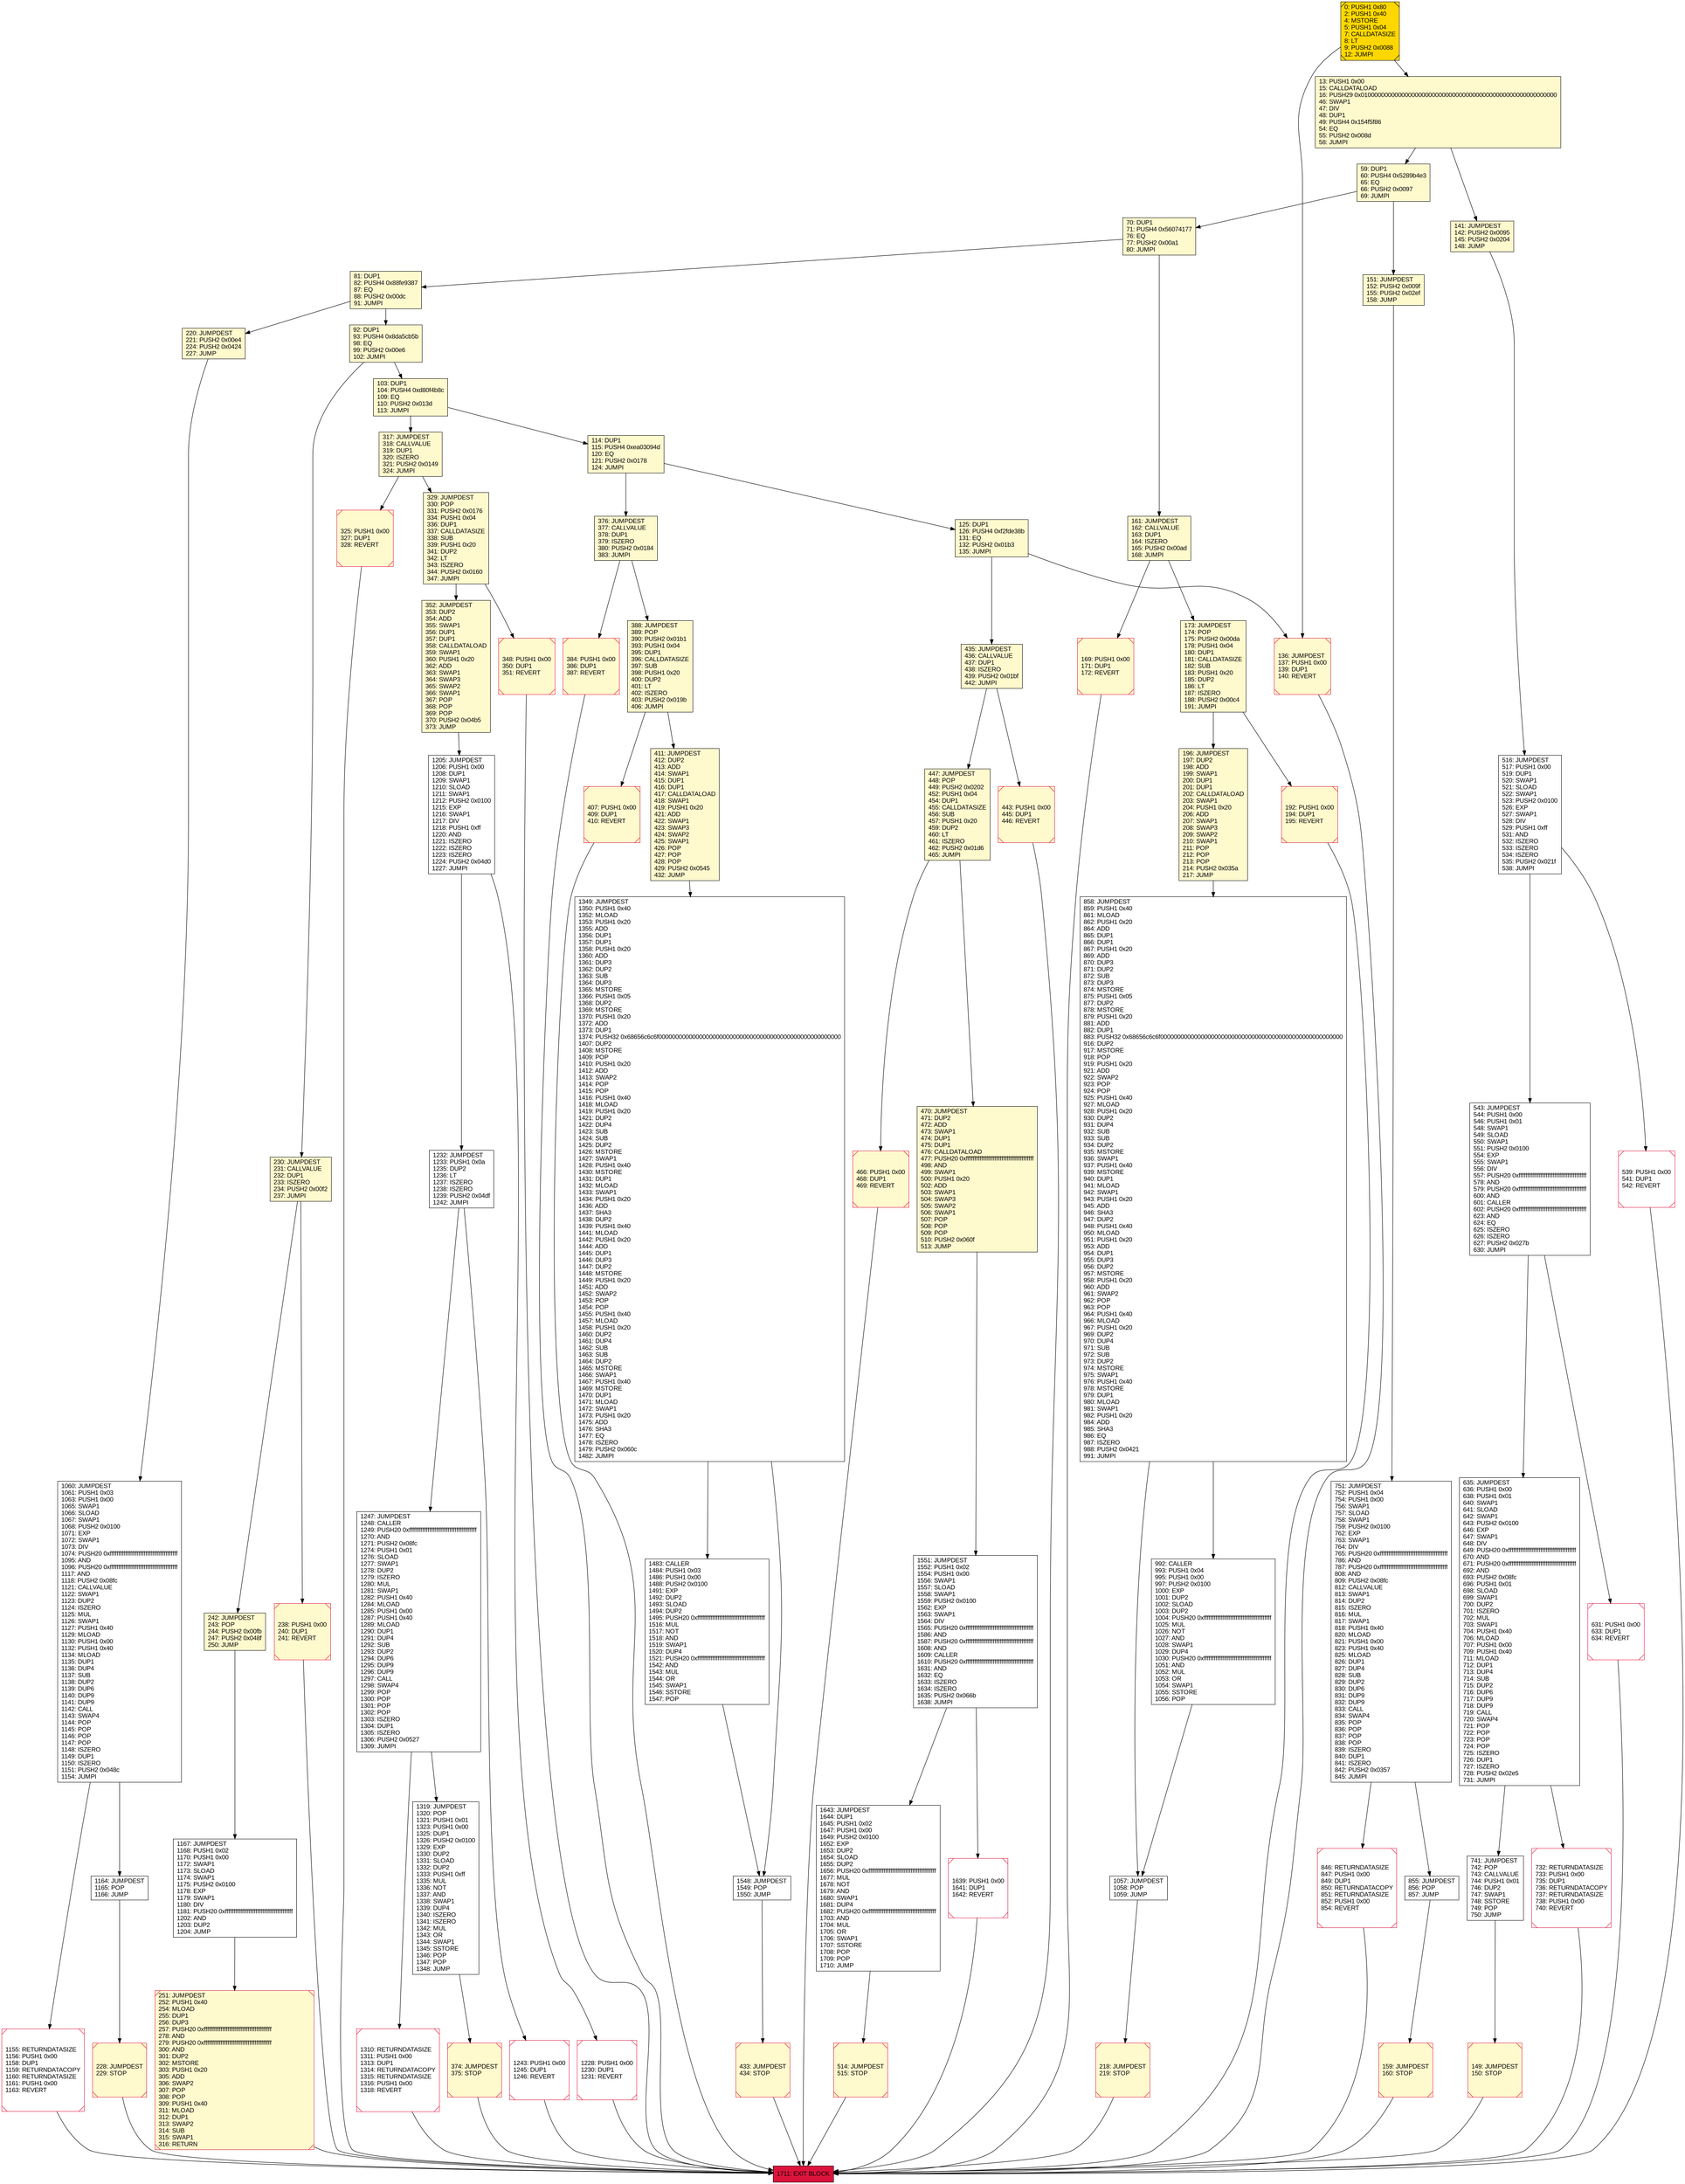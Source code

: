digraph G {
bgcolor=transparent rankdir=UD;
node [shape=box style=filled color=black fillcolor=white fontname=arial fontcolor=black];
149 [label="149: JUMPDEST\l150: STOP\l" fillcolor=lemonchiffon shape=Msquare color=crimson ];
858 [label="858: JUMPDEST\l859: PUSH1 0x40\l861: MLOAD\l862: PUSH1 0x20\l864: ADD\l865: DUP1\l866: DUP1\l867: PUSH1 0x20\l869: ADD\l870: DUP3\l871: DUP2\l872: SUB\l873: DUP3\l874: MSTORE\l875: PUSH1 0x05\l877: DUP2\l878: MSTORE\l879: PUSH1 0x20\l881: ADD\l882: DUP1\l883: PUSH32 0x68656c6c6f000000000000000000000000000000000000000000000000000000\l916: DUP2\l917: MSTORE\l918: POP\l919: PUSH1 0x20\l921: ADD\l922: SWAP2\l923: POP\l924: POP\l925: PUSH1 0x40\l927: MLOAD\l928: PUSH1 0x20\l930: DUP2\l931: DUP4\l932: SUB\l933: SUB\l934: DUP2\l935: MSTORE\l936: SWAP1\l937: PUSH1 0x40\l939: MSTORE\l940: DUP1\l941: MLOAD\l942: SWAP1\l943: PUSH1 0x20\l945: ADD\l946: SHA3\l947: DUP2\l948: PUSH1 0x40\l950: MLOAD\l951: PUSH1 0x20\l953: ADD\l954: DUP1\l955: DUP3\l956: DUP2\l957: MSTORE\l958: PUSH1 0x20\l960: ADD\l961: SWAP2\l962: POP\l963: POP\l964: PUSH1 0x40\l966: MLOAD\l967: PUSH1 0x20\l969: DUP2\l970: DUP4\l971: SUB\l972: SUB\l973: DUP2\l974: MSTORE\l975: SWAP1\l976: PUSH1 0x40\l978: MSTORE\l979: DUP1\l980: MLOAD\l981: SWAP1\l982: PUSH1 0x20\l984: ADD\l985: SHA3\l986: EQ\l987: ISZERO\l988: PUSH2 0x0421\l991: JUMPI\l" ];
1310 [label="1310: RETURNDATASIZE\l1311: PUSH1 0x00\l1313: DUP1\l1314: RETURNDATACOPY\l1315: RETURNDATASIZE\l1316: PUSH1 0x00\l1318: REVERT\l" shape=Msquare color=crimson ];
1057 [label="1057: JUMPDEST\l1058: POP\l1059: JUMP\l" ];
169 [label="169: PUSH1 0x00\l171: DUP1\l172: REVERT\l" fillcolor=lemonchiffon shape=Msquare color=crimson ];
59 [label="59: DUP1\l60: PUSH4 0x5289b4e3\l65: EQ\l66: PUSH2 0x0097\l69: JUMPI\l" fillcolor=lemonchiffon ];
159 [label="159: JUMPDEST\l160: STOP\l" fillcolor=lemonchiffon shape=Msquare color=crimson ];
1551 [label="1551: JUMPDEST\l1552: PUSH1 0x02\l1554: PUSH1 0x00\l1556: SWAP1\l1557: SLOAD\l1558: SWAP1\l1559: PUSH2 0x0100\l1562: EXP\l1563: SWAP1\l1564: DIV\l1565: PUSH20 0xffffffffffffffffffffffffffffffffffffffff\l1586: AND\l1587: PUSH20 0xffffffffffffffffffffffffffffffffffffffff\l1608: AND\l1609: CALLER\l1610: PUSH20 0xffffffffffffffffffffffffffffffffffffffff\l1631: AND\l1632: EQ\l1633: ISZERO\l1634: ISZERO\l1635: PUSH2 0x066b\l1638: JUMPI\l" ];
136 [label="136: JUMPDEST\l137: PUSH1 0x00\l139: DUP1\l140: REVERT\l" fillcolor=lemonchiffon shape=Msquare color=crimson ];
196 [label="196: JUMPDEST\l197: DUP2\l198: ADD\l199: SWAP1\l200: DUP1\l201: DUP1\l202: CALLDATALOAD\l203: SWAP1\l204: PUSH1 0x20\l206: ADD\l207: SWAP1\l208: SWAP3\l209: SWAP2\l210: SWAP1\l211: POP\l212: POP\l213: POP\l214: PUSH2 0x035a\l217: JUMP\l" fillcolor=lemonchiffon ];
635 [label="635: JUMPDEST\l636: PUSH1 0x00\l638: PUSH1 0x01\l640: SWAP1\l641: SLOAD\l642: SWAP1\l643: PUSH2 0x0100\l646: EXP\l647: SWAP1\l648: DIV\l649: PUSH20 0xffffffffffffffffffffffffffffffffffffffff\l670: AND\l671: PUSH20 0xffffffffffffffffffffffffffffffffffffffff\l692: AND\l693: PUSH2 0x08fc\l696: PUSH1 0x01\l698: SLOAD\l699: SWAP1\l700: DUP2\l701: ISZERO\l702: MUL\l703: SWAP1\l704: PUSH1 0x40\l706: MLOAD\l707: PUSH1 0x00\l709: PUSH1 0x40\l711: MLOAD\l712: DUP1\l713: DUP4\l714: SUB\l715: DUP2\l716: DUP6\l717: DUP9\l718: DUP9\l719: CALL\l720: SWAP4\l721: POP\l722: POP\l723: POP\l724: POP\l725: ISZERO\l726: DUP1\l727: ISZERO\l728: PUSH2 0x02e5\l731: JUMPI\l" ];
435 [label="435: JUMPDEST\l436: CALLVALUE\l437: DUP1\l438: ISZERO\l439: PUSH2 0x01bf\l442: JUMPI\l" fillcolor=lemonchiffon ];
1247 [label="1247: JUMPDEST\l1248: CALLER\l1249: PUSH20 0xffffffffffffffffffffffffffffffffffffffff\l1270: AND\l1271: PUSH2 0x08fc\l1274: PUSH1 0x01\l1276: SLOAD\l1277: SWAP1\l1278: DUP2\l1279: ISZERO\l1280: MUL\l1281: SWAP1\l1282: PUSH1 0x40\l1284: MLOAD\l1285: PUSH1 0x00\l1287: PUSH1 0x40\l1289: MLOAD\l1290: DUP1\l1291: DUP4\l1292: SUB\l1293: DUP2\l1294: DUP6\l1295: DUP9\l1296: DUP9\l1297: CALL\l1298: SWAP4\l1299: POP\l1300: POP\l1301: POP\l1302: POP\l1303: ISZERO\l1304: DUP1\l1305: ISZERO\l1306: PUSH2 0x0527\l1309: JUMPI\l" ];
741 [label="741: JUMPDEST\l742: POP\l743: CALLVALUE\l744: PUSH1 0x01\l746: DUP2\l747: SWAP1\l748: SSTORE\l749: POP\l750: JUMP\l" ];
470 [label="470: JUMPDEST\l471: DUP2\l472: ADD\l473: SWAP1\l474: DUP1\l475: DUP1\l476: CALLDATALOAD\l477: PUSH20 0xffffffffffffffffffffffffffffffffffffffff\l498: AND\l499: SWAP1\l500: PUSH1 0x20\l502: ADD\l503: SWAP1\l504: SWAP3\l505: SWAP2\l506: SWAP1\l507: POP\l508: POP\l509: POP\l510: PUSH2 0x060f\l513: JUMP\l" fillcolor=lemonchiffon ];
447 [label="447: JUMPDEST\l448: POP\l449: PUSH2 0x0202\l452: PUSH1 0x04\l454: DUP1\l455: CALLDATASIZE\l456: SUB\l457: PUSH1 0x20\l459: DUP2\l460: LT\l461: ISZERO\l462: PUSH2 0x01d6\l465: JUMPI\l" fillcolor=lemonchiffon ];
514 [label="514: JUMPDEST\l515: STOP\l" fillcolor=lemonchiffon shape=Msquare color=crimson ];
230 [label="230: JUMPDEST\l231: CALLVALUE\l232: DUP1\l233: ISZERO\l234: PUSH2 0x00f2\l237: JUMPI\l" fillcolor=lemonchiffon ];
1155 [label="1155: RETURNDATASIZE\l1156: PUSH1 0x00\l1158: DUP1\l1159: RETURNDATACOPY\l1160: RETURNDATASIZE\l1161: PUSH1 0x00\l1163: REVERT\l" shape=Msquare color=crimson ];
242 [label="242: JUMPDEST\l243: POP\l244: PUSH2 0x00fb\l247: PUSH2 0x048f\l250: JUMP\l" fillcolor=lemonchiffon ];
443 [label="443: PUSH1 0x00\l445: DUP1\l446: REVERT\l" fillcolor=lemonchiffon shape=Msquare color=crimson ];
70 [label="70: DUP1\l71: PUSH4 0x56074177\l76: EQ\l77: PUSH2 0x00a1\l80: JUMPI\l" fillcolor=lemonchiffon ];
81 [label="81: DUP1\l82: PUSH4 0x88fe9387\l87: EQ\l88: PUSH2 0x00dc\l91: JUMPI\l" fillcolor=lemonchiffon ];
141 [label="141: JUMPDEST\l142: PUSH2 0x0095\l145: PUSH2 0x0204\l148: JUMP\l" fillcolor=lemonchiffon ];
384 [label="384: PUSH1 0x00\l386: DUP1\l387: REVERT\l" fillcolor=lemonchiffon shape=Msquare color=crimson ];
751 [label="751: JUMPDEST\l752: PUSH1 0x04\l754: PUSH1 0x00\l756: SWAP1\l757: SLOAD\l758: SWAP1\l759: PUSH2 0x0100\l762: EXP\l763: SWAP1\l764: DIV\l765: PUSH20 0xffffffffffffffffffffffffffffffffffffffff\l786: AND\l787: PUSH20 0xffffffffffffffffffffffffffffffffffffffff\l808: AND\l809: PUSH2 0x08fc\l812: CALLVALUE\l813: SWAP1\l814: DUP2\l815: ISZERO\l816: MUL\l817: SWAP1\l818: PUSH1 0x40\l820: MLOAD\l821: PUSH1 0x00\l823: PUSH1 0x40\l825: MLOAD\l826: DUP1\l827: DUP4\l828: SUB\l829: DUP2\l830: DUP6\l831: DUP9\l832: DUP9\l833: CALL\l834: SWAP4\l835: POP\l836: POP\l837: POP\l838: POP\l839: ISZERO\l840: DUP1\l841: ISZERO\l842: PUSH2 0x0357\l845: JUMPI\l" ];
1232 [label="1232: JUMPDEST\l1233: PUSH1 0x0a\l1235: DUP2\l1236: LT\l1237: ISZERO\l1238: ISZERO\l1239: PUSH2 0x04df\l1242: JUMPI\l" ];
1167 [label="1167: JUMPDEST\l1168: PUSH1 0x02\l1170: PUSH1 0x00\l1172: SWAP1\l1173: SLOAD\l1174: SWAP1\l1175: PUSH2 0x0100\l1178: EXP\l1179: SWAP1\l1180: DIV\l1181: PUSH20 0xffffffffffffffffffffffffffffffffffffffff\l1202: AND\l1203: DUP2\l1204: JUMP\l" ];
433 [label="433: JUMPDEST\l434: STOP\l" fillcolor=lemonchiffon shape=Msquare color=crimson ];
251 [label="251: JUMPDEST\l252: PUSH1 0x40\l254: MLOAD\l255: DUP1\l256: DUP3\l257: PUSH20 0xffffffffffffffffffffffffffffffffffffffff\l278: AND\l279: PUSH20 0xffffffffffffffffffffffffffffffffffffffff\l300: AND\l301: DUP2\l302: MSTORE\l303: PUSH1 0x20\l305: ADD\l306: SWAP2\l307: POP\l308: POP\l309: PUSH1 0x40\l311: MLOAD\l312: DUP1\l313: SWAP2\l314: SUB\l315: SWAP1\l316: RETURN\l" fillcolor=lemonchiffon shape=Msquare color=crimson ];
1483 [label="1483: CALLER\l1484: PUSH1 0x03\l1486: PUSH1 0x00\l1488: PUSH2 0x0100\l1491: EXP\l1492: DUP2\l1493: SLOAD\l1494: DUP2\l1495: PUSH20 0xffffffffffffffffffffffffffffffffffffffff\l1516: MUL\l1517: NOT\l1518: AND\l1519: SWAP1\l1520: DUP4\l1521: PUSH20 0xffffffffffffffffffffffffffffffffffffffff\l1542: AND\l1543: MUL\l1544: OR\l1545: SWAP1\l1546: SSTORE\l1547: POP\l" ];
1164 [label="1164: JUMPDEST\l1165: POP\l1166: JUMP\l" ];
1548 [label="1548: JUMPDEST\l1549: POP\l1550: JUMP\l" ];
1643 [label="1643: JUMPDEST\l1644: DUP1\l1645: PUSH1 0x02\l1647: PUSH1 0x00\l1649: PUSH2 0x0100\l1652: EXP\l1653: DUP2\l1654: SLOAD\l1655: DUP2\l1656: PUSH20 0xffffffffffffffffffffffffffffffffffffffff\l1677: MUL\l1678: NOT\l1679: AND\l1680: SWAP1\l1681: DUP4\l1682: PUSH20 0xffffffffffffffffffffffffffffffffffffffff\l1703: AND\l1704: MUL\l1705: OR\l1706: SWAP1\l1707: SSTORE\l1708: POP\l1709: POP\l1710: JUMP\l" ];
1711 [label="1711: EXIT BLOCK\l" fillcolor=crimson ];
543 [label="543: JUMPDEST\l544: PUSH1 0x00\l546: PUSH1 0x01\l548: SWAP1\l549: SLOAD\l550: SWAP1\l551: PUSH2 0x0100\l554: EXP\l555: SWAP1\l556: DIV\l557: PUSH20 0xffffffffffffffffffffffffffffffffffffffff\l578: AND\l579: PUSH20 0xffffffffffffffffffffffffffffffffffffffff\l600: AND\l601: CALLER\l602: PUSH20 0xffffffffffffffffffffffffffffffffffffffff\l623: AND\l624: EQ\l625: ISZERO\l626: ISZERO\l627: PUSH2 0x027b\l630: JUMPI\l" ];
992 [label="992: CALLER\l993: PUSH1 0x04\l995: PUSH1 0x00\l997: PUSH2 0x0100\l1000: EXP\l1001: DUP2\l1002: SLOAD\l1003: DUP2\l1004: PUSH20 0xffffffffffffffffffffffffffffffffffffffff\l1025: MUL\l1026: NOT\l1027: AND\l1028: SWAP1\l1029: DUP4\l1030: PUSH20 0xffffffffffffffffffffffffffffffffffffffff\l1051: AND\l1052: MUL\l1053: OR\l1054: SWAP1\l1055: SSTORE\l1056: POP\l" ];
407 [label="407: PUSH1 0x00\l409: DUP1\l410: REVERT\l" fillcolor=lemonchiffon shape=Msquare color=crimson ];
352 [label="352: JUMPDEST\l353: DUP2\l354: ADD\l355: SWAP1\l356: DUP1\l357: DUP1\l358: CALLDATALOAD\l359: SWAP1\l360: PUSH1 0x20\l362: ADD\l363: SWAP1\l364: SWAP3\l365: SWAP2\l366: SWAP1\l367: POP\l368: POP\l369: POP\l370: PUSH2 0x04b5\l373: JUMP\l" fillcolor=lemonchiffon ];
539 [label="539: PUSH1 0x00\l541: DUP1\l542: REVERT\l" shape=Msquare color=crimson ];
151 [label="151: JUMPDEST\l152: PUSH2 0x009f\l155: PUSH2 0x02ef\l158: JUMP\l" fillcolor=lemonchiffon ];
1639 [label="1639: PUSH1 0x00\l1641: DUP1\l1642: REVERT\l" shape=Msquare color=crimson ];
732 [label="732: RETURNDATASIZE\l733: PUSH1 0x00\l735: DUP1\l736: RETURNDATACOPY\l737: RETURNDATASIZE\l738: PUSH1 0x00\l740: REVERT\l" shape=Msquare color=crimson ];
220 [label="220: JUMPDEST\l221: PUSH2 0x00e4\l224: PUSH2 0x0424\l227: JUMP\l" fillcolor=lemonchiffon ];
516 [label="516: JUMPDEST\l517: PUSH1 0x00\l519: DUP1\l520: SWAP1\l521: SLOAD\l522: SWAP1\l523: PUSH2 0x0100\l526: EXP\l527: SWAP1\l528: DIV\l529: PUSH1 0xff\l531: AND\l532: ISZERO\l533: ISZERO\l534: ISZERO\l535: PUSH2 0x021f\l538: JUMPI\l" ];
218 [label="218: JUMPDEST\l219: STOP\l" fillcolor=lemonchiffon shape=Msquare color=crimson ];
238 [label="238: PUSH1 0x00\l240: DUP1\l241: REVERT\l" fillcolor=lemonchiffon shape=Msquare color=crimson ];
13 [label="13: PUSH1 0x00\l15: CALLDATALOAD\l16: PUSH29 0x0100000000000000000000000000000000000000000000000000000000\l46: SWAP1\l47: DIV\l48: DUP1\l49: PUSH4 0x154f5f86\l54: EQ\l55: PUSH2 0x008d\l58: JUMPI\l" fillcolor=lemonchiffon ];
92 [label="92: DUP1\l93: PUSH4 0x8da5cb5b\l98: EQ\l99: PUSH2 0x00e6\l102: JUMPI\l" fillcolor=lemonchiffon ];
388 [label="388: JUMPDEST\l389: POP\l390: PUSH2 0x01b1\l393: PUSH1 0x04\l395: DUP1\l396: CALLDATASIZE\l397: SUB\l398: PUSH1 0x20\l400: DUP2\l401: LT\l402: ISZERO\l403: PUSH2 0x019b\l406: JUMPI\l" fillcolor=lemonchiffon ];
846 [label="846: RETURNDATASIZE\l847: PUSH1 0x00\l849: DUP1\l850: RETURNDATACOPY\l851: RETURNDATASIZE\l852: PUSH1 0x00\l854: REVERT\l" shape=Msquare color=crimson ];
631 [label="631: PUSH1 0x00\l633: DUP1\l634: REVERT\l" shape=Msquare color=crimson ];
0 [label="0: PUSH1 0x80\l2: PUSH1 0x40\l4: MSTORE\l5: PUSH1 0x04\l7: CALLDATASIZE\l8: LT\l9: PUSH2 0x0088\l12: JUMPI\l" fillcolor=lemonchiffon shape=Msquare fillcolor=gold ];
192 [label="192: PUSH1 0x00\l194: DUP1\l195: REVERT\l" fillcolor=lemonchiffon shape=Msquare color=crimson ];
1319 [label="1319: JUMPDEST\l1320: POP\l1321: PUSH1 0x01\l1323: PUSH1 0x00\l1325: DUP1\l1326: PUSH2 0x0100\l1329: EXP\l1330: DUP2\l1331: SLOAD\l1332: DUP2\l1333: PUSH1 0xff\l1335: MUL\l1336: NOT\l1337: AND\l1338: SWAP1\l1339: DUP4\l1340: ISZERO\l1341: ISZERO\l1342: MUL\l1343: OR\l1344: SWAP1\l1345: SSTORE\l1346: POP\l1347: POP\l1348: JUMP\l" ];
125 [label="125: DUP1\l126: PUSH4 0xf2fde38b\l131: EQ\l132: PUSH2 0x01b3\l135: JUMPI\l" fillcolor=lemonchiffon ];
374 [label="374: JUMPDEST\l375: STOP\l" fillcolor=lemonchiffon shape=Msquare color=crimson ];
325 [label="325: PUSH1 0x00\l327: DUP1\l328: REVERT\l" fillcolor=lemonchiffon shape=Msquare color=crimson ];
411 [label="411: JUMPDEST\l412: DUP2\l413: ADD\l414: SWAP1\l415: DUP1\l416: DUP1\l417: CALLDATALOAD\l418: SWAP1\l419: PUSH1 0x20\l421: ADD\l422: SWAP1\l423: SWAP3\l424: SWAP2\l425: SWAP1\l426: POP\l427: POP\l428: POP\l429: PUSH2 0x0545\l432: JUMP\l" fillcolor=lemonchiffon ];
103 [label="103: DUP1\l104: PUSH4 0xd80f4b8c\l109: EQ\l110: PUSH2 0x013d\l113: JUMPI\l" fillcolor=lemonchiffon ];
376 [label="376: JUMPDEST\l377: CALLVALUE\l378: DUP1\l379: ISZERO\l380: PUSH2 0x0184\l383: JUMPI\l" fillcolor=lemonchiffon ];
317 [label="317: JUMPDEST\l318: CALLVALUE\l319: DUP1\l320: ISZERO\l321: PUSH2 0x0149\l324: JUMPI\l" fillcolor=lemonchiffon ];
1205 [label="1205: JUMPDEST\l1206: PUSH1 0x00\l1208: DUP1\l1209: SWAP1\l1210: SLOAD\l1211: SWAP1\l1212: PUSH2 0x0100\l1215: EXP\l1216: SWAP1\l1217: DIV\l1218: PUSH1 0xff\l1220: AND\l1221: ISZERO\l1222: ISZERO\l1223: ISZERO\l1224: PUSH2 0x04d0\l1227: JUMPI\l" ];
161 [label="161: JUMPDEST\l162: CALLVALUE\l163: DUP1\l164: ISZERO\l165: PUSH2 0x00ad\l168: JUMPI\l" fillcolor=lemonchiffon ];
329 [label="329: JUMPDEST\l330: POP\l331: PUSH2 0x0176\l334: PUSH1 0x04\l336: DUP1\l337: CALLDATASIZE\l338: SUB\l339: PUSH1 0x20\l341: DUP2\l342: LT\l343: ISZERO\l344: PUSH2 0x0160\l347: JUMPI\l" fillcolor=lemonchiffon ];
1228 [label="1228: PUSH1 0x00\l1230: DUP1\l1231: REVERT\l" shape=Msquare color=crimson ];
1060 [label="1060: JUMPDEST\l1061: PUSH1 0x03\l1063: PUSH1 0x00\l1065: SWAP1\l1066: SLOAD\l1067: SWAP1\l1068: PUSH2 0x0100\l1071: EXP\l1072: SWAP1\l1073: DIV\l1074: PUSH20 0xffffffffffffffffffffffffffffffffffffffff\l1095: AND\l1096: PUSH20 0xffffffffffffffffffffffffffffffffffffffff\l1117: AND\l1118: PUSH2 0x08fc\l1121: CALLVALUE\l1122: SWAP1\l1123: DUP2\l1124: ISZERO\l1125: MUL\l1126: SWAP1\l1127: PUSH1 0x40\l1129: MLOAD\l1130: PUSH1 0x00\l1132: PUSH1 0x40\l1134: MLOAD\l1135: DUP1\l1136: DUP4\l1137: SUB\l1138: DUP2\l1139: DUP6\l1140: DUP9\l1141: DUP9\l1142: CALL\l1143: SWAP4\l1144: POP\l1145: POP\l1146: POP\l1147: POP\l1148: ISZERO\l1149: DUP1\l1150: ISZERO\l1151: PUSH2 0x048c\l1154: JUMPI\l" ];
228 [label="228: JUMPDEST\l229: STOP\l" fillcolor=lemonchiffon shape=Msquare color=crimson ];
855 [label="855: JUMPDEST\l856: POP\l857: JUMP\l" ];
466 [label="466: PUSH1 0x00\l468: DUP1\l469: REVERT\l" fillcolor=lemonchiffon shape=Msquare color=crimson ];
1349 [label="1349: JUMPDEST\l1350: PUSH1 0x40\l1352: MLOAD\l1353: PUSH1 0x20\l1355: ADD\l1356: DUP1\l1357: DUP1\l1358: PUSH1 0x20\l1360: ADD\l1361: DUP3\l1362: DUP2\l1363: SUB\l1364: DUP3\l1365: MSTORE\l1366: PUSH1 0x05\l1368: DUP2\l1369: MSTORE\l1370: PUSH1 0x20\l1372: ADD\l1373: DUP1\l1374: PUSH32 0x68656c6c6f000000000000000000000000000000000000000000000000000000\l1407: DUP2\l1408: MSTORE\l1409: POP\l1410: PUSH1 0x20\l1412: ADD\l1413: SWAP2\l1414: POP\l1415: POP\l1416: PUSH1 0x40\l1418: MLOAD\l1419: PUSH1 0x20\l1421: DUP2\l1422: DUP4\l1423: SUB\l1424: SUB\l1425: DUP2\l1426: MSTORE\l1427: SWAP1\l1428: PUSH1 0x40\l1430: MSTORE\l1431: DUP1\l1432: MLOAD\l1433: SWAP1\l1434: PUSH1 0x20\l1436: ADD\l1437: SHA3\l1438: DUP2\l1439: PUSH1 0x40\l1441: MLOAD\l1442: PUSH1 0x20\l1444: ADD\l1445: DUP1\l1446: DUP3\l1447: DUP2\l1448: MSTORE\l1449: PUSH1 0x20\l1451: ADD\l1452: SWAP2\l1453: POP\l1454: POP\l1455: PUSH1 0x40\l1457: MLOAD\l1458: PUSH1 0x20\l1460: DUP2\l1461: DUP4\l1462: SUB\l1463: SUB\l1464: DUP2\l1465: MSTORE\l1466: SWAP1\l1467: PUSH1 0x40\l1469: MSTORE\l1470: DUP1\l1471: MLOAD\l1472: SWAP1\l1473: PUSH1 0x20\l1475: ADD\l1476: SHA3\l1477: EQ\l1478: ISZERO\l1479: PUSH2 0x060c\l1482: JUMPI\l" ];
114 [label="114: DUP1\l115: PUSH4 0xea03094d\l120: EQ\l121: PUSH2 0x0178\l124: JUMPI\l" fillcolor=lemonchiffon ];
1243 [label="1243: PUSH1 0x00\l1245: DUP1\l1246: REVERT\l" shape=Msquare color=crimson ];
348 [label="348: PUSH1 0x00\l350: DUP1\l351: REVERT\l" fillcolor=lemonchiffon shape=Msquare color=crimson ];
173 [label="173: JUMPDEST\l174: POP\l175: PUSH2 0x00da\l178: PUSH1 0x04\l180: DUP1\l181: CALLDATASIZE\l182: SUB\l183: PUSH1 0x20\l185: DUP2\l186: LT\l187: ISZERO\l188: PUSH2 0x00c4\l191: JUMPI\l" fillcolor=lemonchiffon ];
1483 -> 1548;
317 -> 329;
70 -> 81;
251 -> 1711;
858 -> 1057;
435 -> 443;
196 -> 858;
317 -> 325;
1548 -> 433;
741 -> 149;
59 -> 70;
161 -> 173;
539 -> 1711;
329 -> 348;
635 -> 741;
103 -> 114;
173 -> 192;
136 -> 1711;
220 -> 1060;
92 -> 103;
1155 -> 1711;
514 -> 1711;
92 -> 230;
1060 -> 1164;
1057 -> 218;
1551 -> 1639;
325 -> 1711;
374 -> 1711;
13 -> 141;
59 -> 151;
348 -> 1711;
751 -> 855;
81 -> 220;
0 -> 136;
230 -> 238;
329 -> 352;
352 -> 1205;
1232 -> 1243;
1349 -> 1483;
1349 -> 1548;
161 -> 169;
388 -> 407;
543 -> 631;
732 -> 1711;
1639 -> 1711;
125 -> 136;
751 -> 846;
173 -> 196;
516 -> 539;
1060 -> 1155;
516 -> 543;
631 -> 1711;
855 -> 159;
1319 -> 374;
447 -> 470;
1205 -> 1228;
435 -> 447;
0 -> 13;
433 -> 1711;
230 -> 242;
1167 -> 251;
103 -> 317;
384 -> 1711;
411 -> 1349;
1247 -> 1310;
114 -> 125;
407 -> 1711;
114 -> 376;
470 -> 1551;
1551 -> 1643;
159 -> 1711;
169 -> 1711;
1310 -> 1711;
149 -> 1711;
858 -> 992;
1232 -> 1247;
376 -> 388;
443 -> 1711;
992 -> 1057;
388 -> 411;
1643 -> 514;
543 -> 635;
242 -> 1167;
1228 -> 1711;
376 -> 384;
635 -> 732;
1205 -> 1232;
81 -> 92;
192 -> 1711;
1243 -> 1711;
141 -> 516;
13 -> 59;
1164 -> 228;
466 -> 1711;
228 -> 1711;
238 -> 1711;
151 -> 751;
218 -> 1711;
447 -> 466;
70 -> 161;
1247 -> 1319;
125 -> 435;
846 -> 1711;
}